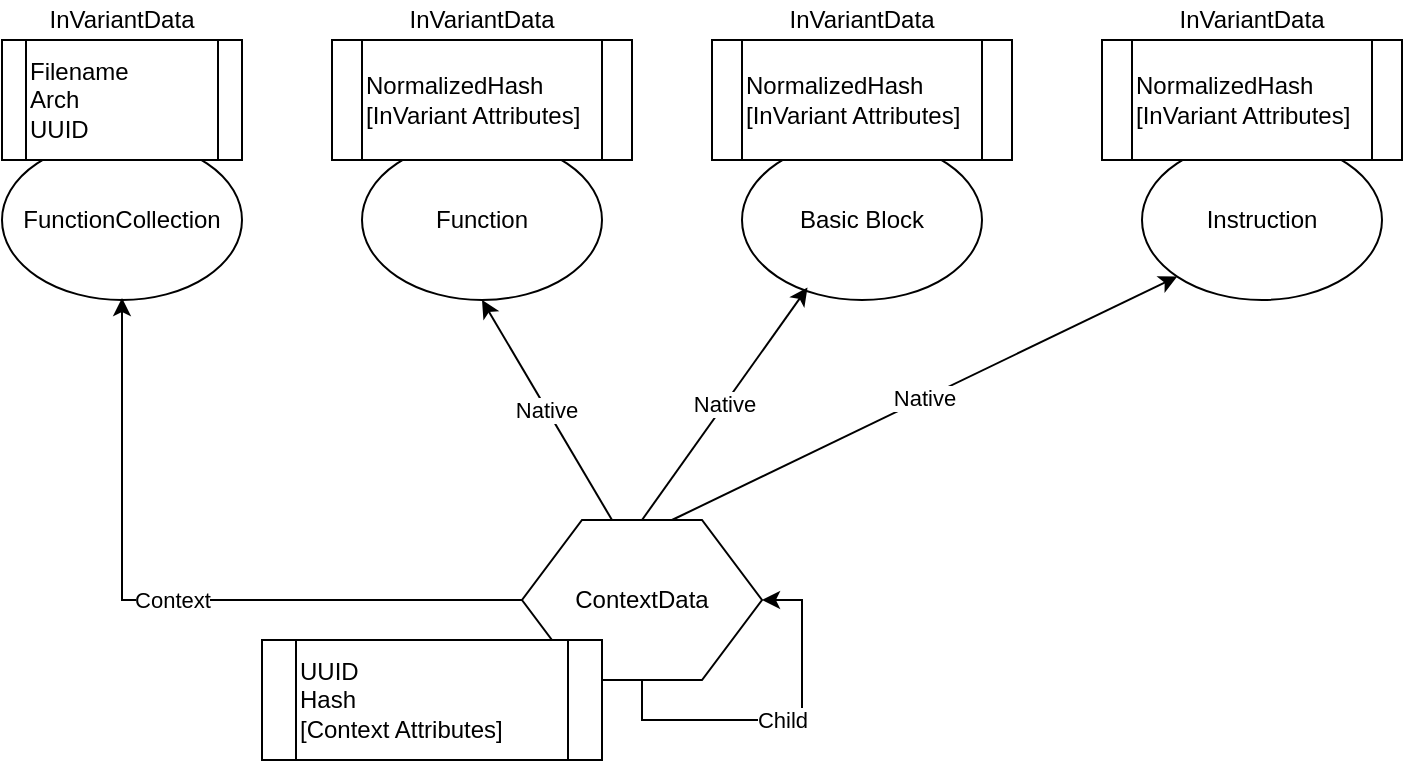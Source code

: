 <mxfile version="12.4.2" type="device" pages="1"><diagram id="bcFqXS2yl1Sr107ikY4w" name="Page-1"><mxGraphModel dx="1024" dy="593" grid="1" gridSize="10" guides="1" tooltips="1" connect="1" arrows="1" fold="1" page="1" pageScale="1" pageWidth="850" pageHeight="1100" math="0" shadow="0"><root><mxCell id="0"/><mxCell id="1" parent="0"/><mxCell id="XnRK6Sr7lQeAUw-V274N-1" value="FunctionCollection" style="ellipse;whiteSpace=wrap;html=1;" vertex="1" parent="1"><mxGeometry x="80" y="100" width="120" height="80" as="geometry"/></mxCell><mxCell id="XnRK6Sr7lQeAUw-V274N-2" value="Function" style="ellipse;whiteSpace=wrap;html=1;" vertex="1" parent="1"><mxGeometry x="260" y="100" width="120" height="80" as="geometry"/></mxCell><mxCell id="XnRK6Sr7lQeAUw-V274N-3" value="Basic Block" style="ellipse;whiteSpace=wrap;html=1;" vertex="1" parent="1"><mxGeometry x="450" y="100" width="120" height="80" as="geometry"/></mxCell><mxCell id="XnRK6Sr7lQeAUw-V274N-4" value="Instruction" style="ellipse;whiteSpace=wrap;html=1;" vertex="1" parent="1"><mxGeometry x="650" y="100" width="120" height="80" as="geometry"/></mxCell><mxCell id="XnRK6Sr7lQeAUw-V274N-5" value="InVariantData" style="text;html=1;strokeColor=none;fillColor=none;align=center;verticalAlign=middle;whiteSpace=wrap;rounded=0;" vertex="1" parent="1"><mxGeometry x="120" y="30" width="40" height="20" as="geometry"/></mxCell><mxCell id="XnRK6Sr7lQeAUw-V274N-6" value="Filename&lt;br&gt;Arch&lt;br&gt;UUID" style="shape=process;whiteSpace=wrap;html=1;backgroundOutline=1;align=left;" vertex="1" parent="1"><mxGeometry x="80" y="50" width="120" height="60" as="geometry"/></mxCell><mxCell id="XnRK6Sr7lQeAUw-V274N-7" value="InVariantData" style="text;html=1;strokeColor=none;fillColor=none;align=center;verticalAlign=middle;whiteSpace=wrap;rounded=0;" vertex="1" parent="1"><mxGeometry x="300" y="30" width="40" height="20" as="geometry"/></mxCell><mxCell id="XnRK6Sr7lQeAUw-V274N-8" value="NormalizedHash&lt;br&gt;[InVariant Attributes]" style="shape=process;whiteSpace=wrap;html=1;backgroundOutline=1;align=left;" vertex="1" parent="1"><mxGeometry x="245" y="50" width="150" height="60" as="geometry"/></mxCell><mxCell id="XnRK6Sr7lQeAUw-V274N-15" value="" style="edgeStyle=orthogonalEdgeStyle;rounded=0;orthogonalLoop=1;jettySize=auto;html=1;entryX=1;entryY=0.75;entryDx=0;entryDy=0;exitX=1;exitY=0.5;exitDx=0;exitDy=0;" edge="1" parent="1" source="XnRK6Sr7lQeAUw-V274N-13" target="XnRK6Sr7lQeAUw-V274N-13"><mxGeometry relative="1" as="geometry"><mxPoint x="540" y="330" as="targetPoint"/></mxGeometry></mxCell><mxCell id="XnRK6Sr7lQeAUw-V274N-17" value="Child" style="edgeStyle=orthogonalEdgeStyle;rounded=0;orthogonalLoop=1;jettySize=auto;html=1;entryX=1;entryY=0.5;entryDx=0;entryDy=0;" edge="1" parent="1" source="XnRK6Sr7lQeAUw-V274N-13" target="XnRK6Sr7lQeAUw-V274N-13"><mxGeometry relative="1" as="geometry"><mxPoint x="460" y="270" as="targetPoint"/><Array as="points"><mxPoint x="400" y="390"/><mxPoint x="480" y="390"/><mxPoint x="480" y="330"/></Array></mxGeometry></mxCell><mxCell id="XnRK6Sr7lQeAUw-V274N-19" value="Context" style="edgeStyle=orthogonalEdgeStyle;rounded=0;orthogonalLoop=1;jettySize=auto;html=1;" edge="1" parent="1" source="XnRK6Sr7lQeAUw-V274N-13"><mxGeometry relative="1" as="geometry"><mxPoint x="140" y="179" as="targetPoint"/><Array as="points"><mxPoint x="140" y="330"/><mxPoint x="140" y="179"/></Array></mxGeometry></mxCell><mxCell id="XnRK6Sr7lQeAUw-V274N-13" value="ContextData" style="shape=hexagon;perimeter=hexagonPerimeter2;whiteSpace=wrap;html=1;" vertex="1" parent="1"><mxGeometry x="340" y="290" width="120" height="80" as="geometry"/></mxCell><mxCell id="XnRK6Sr7lQeAUw-V274N-20" value="UUID&lt;br&gt;Hash&lt;br&gt;[Context Attributes]" style="shape=process;whiteSpace=wrap;html=1;backgroundOutline=1;align=left;" vertex="1" parent="1"><mxGeometry x="210" y="350" width="170" height="60" as="geometry"/></mxCell><mxCell id="XnRK6Sr7lQeAUw-V274N-21" value="InVariantData" style="text;html=1;strokeColor=none;fillColor=none;align=center;verticalAlign=middle;whiteSpace=wrap;rounded=0;" vertex="1" parent="1"><mxGeometry x="490" y="30" width="40" height="20" as="geometry"/></mxCell><mxCell id="XnRK6Sr7lQeAUw-V274N-22" value="NormalizedHash&lt;br&gt;[InVariant Attributes]" style="shape=process;whiteSpace=wrap;html=1;backgroundOutline=1;align=left;" vertex="1" parent="1"><mxGeometry x="435" y="50" width="150" height="60" as="geometry"/></mxCell><mxCell id="XnRK6Sr7lQeAUw-V274N-23" value="InVariantData" style="text;html=1;strokeColor=none;fillColor=none;align=center;verticalAlign=middle;whiteSpace=wrap;rounded=0;" vertex="1" parent="1"><mxGeometry x="685" y="30" width="40" height="20" as="geometry"/></mxCell><mxCell id="XnRK6Sr7lQeAUw-V274N-24" value="NormalizedHash&lt;br&gt;[InVariant Attributes]" style="shape=process;whiteSpace=wrap;html=1;backgroundOutline=1;align=left;" vertex="1" parent="1"><mxGeometry x="630" y="50" width="150" height="60" as="geometry"/></mxCell><mxCell id="XnRK6Sr7lQeAUw-V274N-25" value="Native" style="rounded=0;orthogonalLoop=1;jettySize=auto;html=1;exitX=0.375;exitY=0;exitDx=0;exitDy=0;entryX=0.5;entryY=1;entryDx=0;entryDy=0;" edge="1" parent="1" source="XnRK6Sr7lQeAUw-V274N-13" target="XnRK6Sr7lQeAUw-V274N-2"><mxGeometry relative="1" as="geometry"><mxPoint x="395" y="290" as="sourcePoint"/><mxPoint x="195" y="139" as="targetPoint"/></mxGeometry></mxCell><mxCell id="XnRK6Sr7lQeAUw-V274N-26" value="Native" style="rounded=0;orthogonalLoop=1;jettySize=auto;html=1;exitX=0.5;exitY=0;exitDx=0;exitDy=0;entryX=0.273;entryY=0.922;entryDx=0;entryDy=0;entryPerimeter=0;" edge="1" parent="1" source="XnRK6Sr7lQeAUw-V274N-13" target="XnRK6Sr7lQeAUw-V274N-3"><mxGeometry relative="1" as="geometry"><mxPoint x="415" y="290" as="sourcePoint"/><mxPoint x="350" y="180" as="targetPoint"/></mxGeometry></mxCell><mxCell id="XnRK6Sr7lQeAUw-V274N-27" value="Native" style="rounded=0;orthogonalLoop=1;jettySize=auto;html=1;exitX=0.625;exitY=0;exitDx=0;exitDy=0;entryX=0;entryY=1;entryDx=0;entryDy=0;" edge="1" parent="1" source="XnRK6Sr7lQeAUw-V274N-13" target="XnRK6Sr7lQeAUw-V274N-4"><mxGeometry relative="1" as="geometry"><mxPoint x="570" y="340" as="sourcePoint"/><mxPoint x="505" y="230" as="targetPoint"/></mxGeometry></mxCell></root></mxGraphModel></diagram></mxfile>